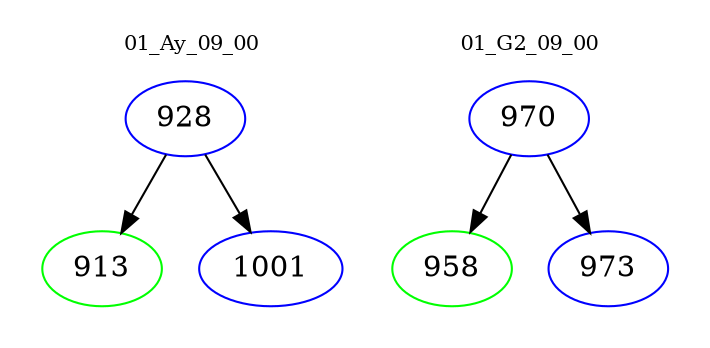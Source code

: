 digraph{
subgraph cluster_0 {
color = white
label = "01_Ay_09_00";
fontsize=10;
T0_928 [label="928", color="blue"]
T0_928 -> T0_913 [color="black"]
T0_913 [label="913", color="green"]
T0_928 -> T0_1001 [color="black"]
T0_1001 [label="1001", color="blue"]
}
subgraph cluster_1 {
color = white
label = "01_G2_09_00";
fontsize=10;
T1_970 [label="970", color="blue"]
T1_970 -> T1_958 [color="black"]
T1_958 [label="958", color="green"]
T1_970 -> T1_973 [color="black"]
T1_973 [label="973", color="blue"]
}
}
